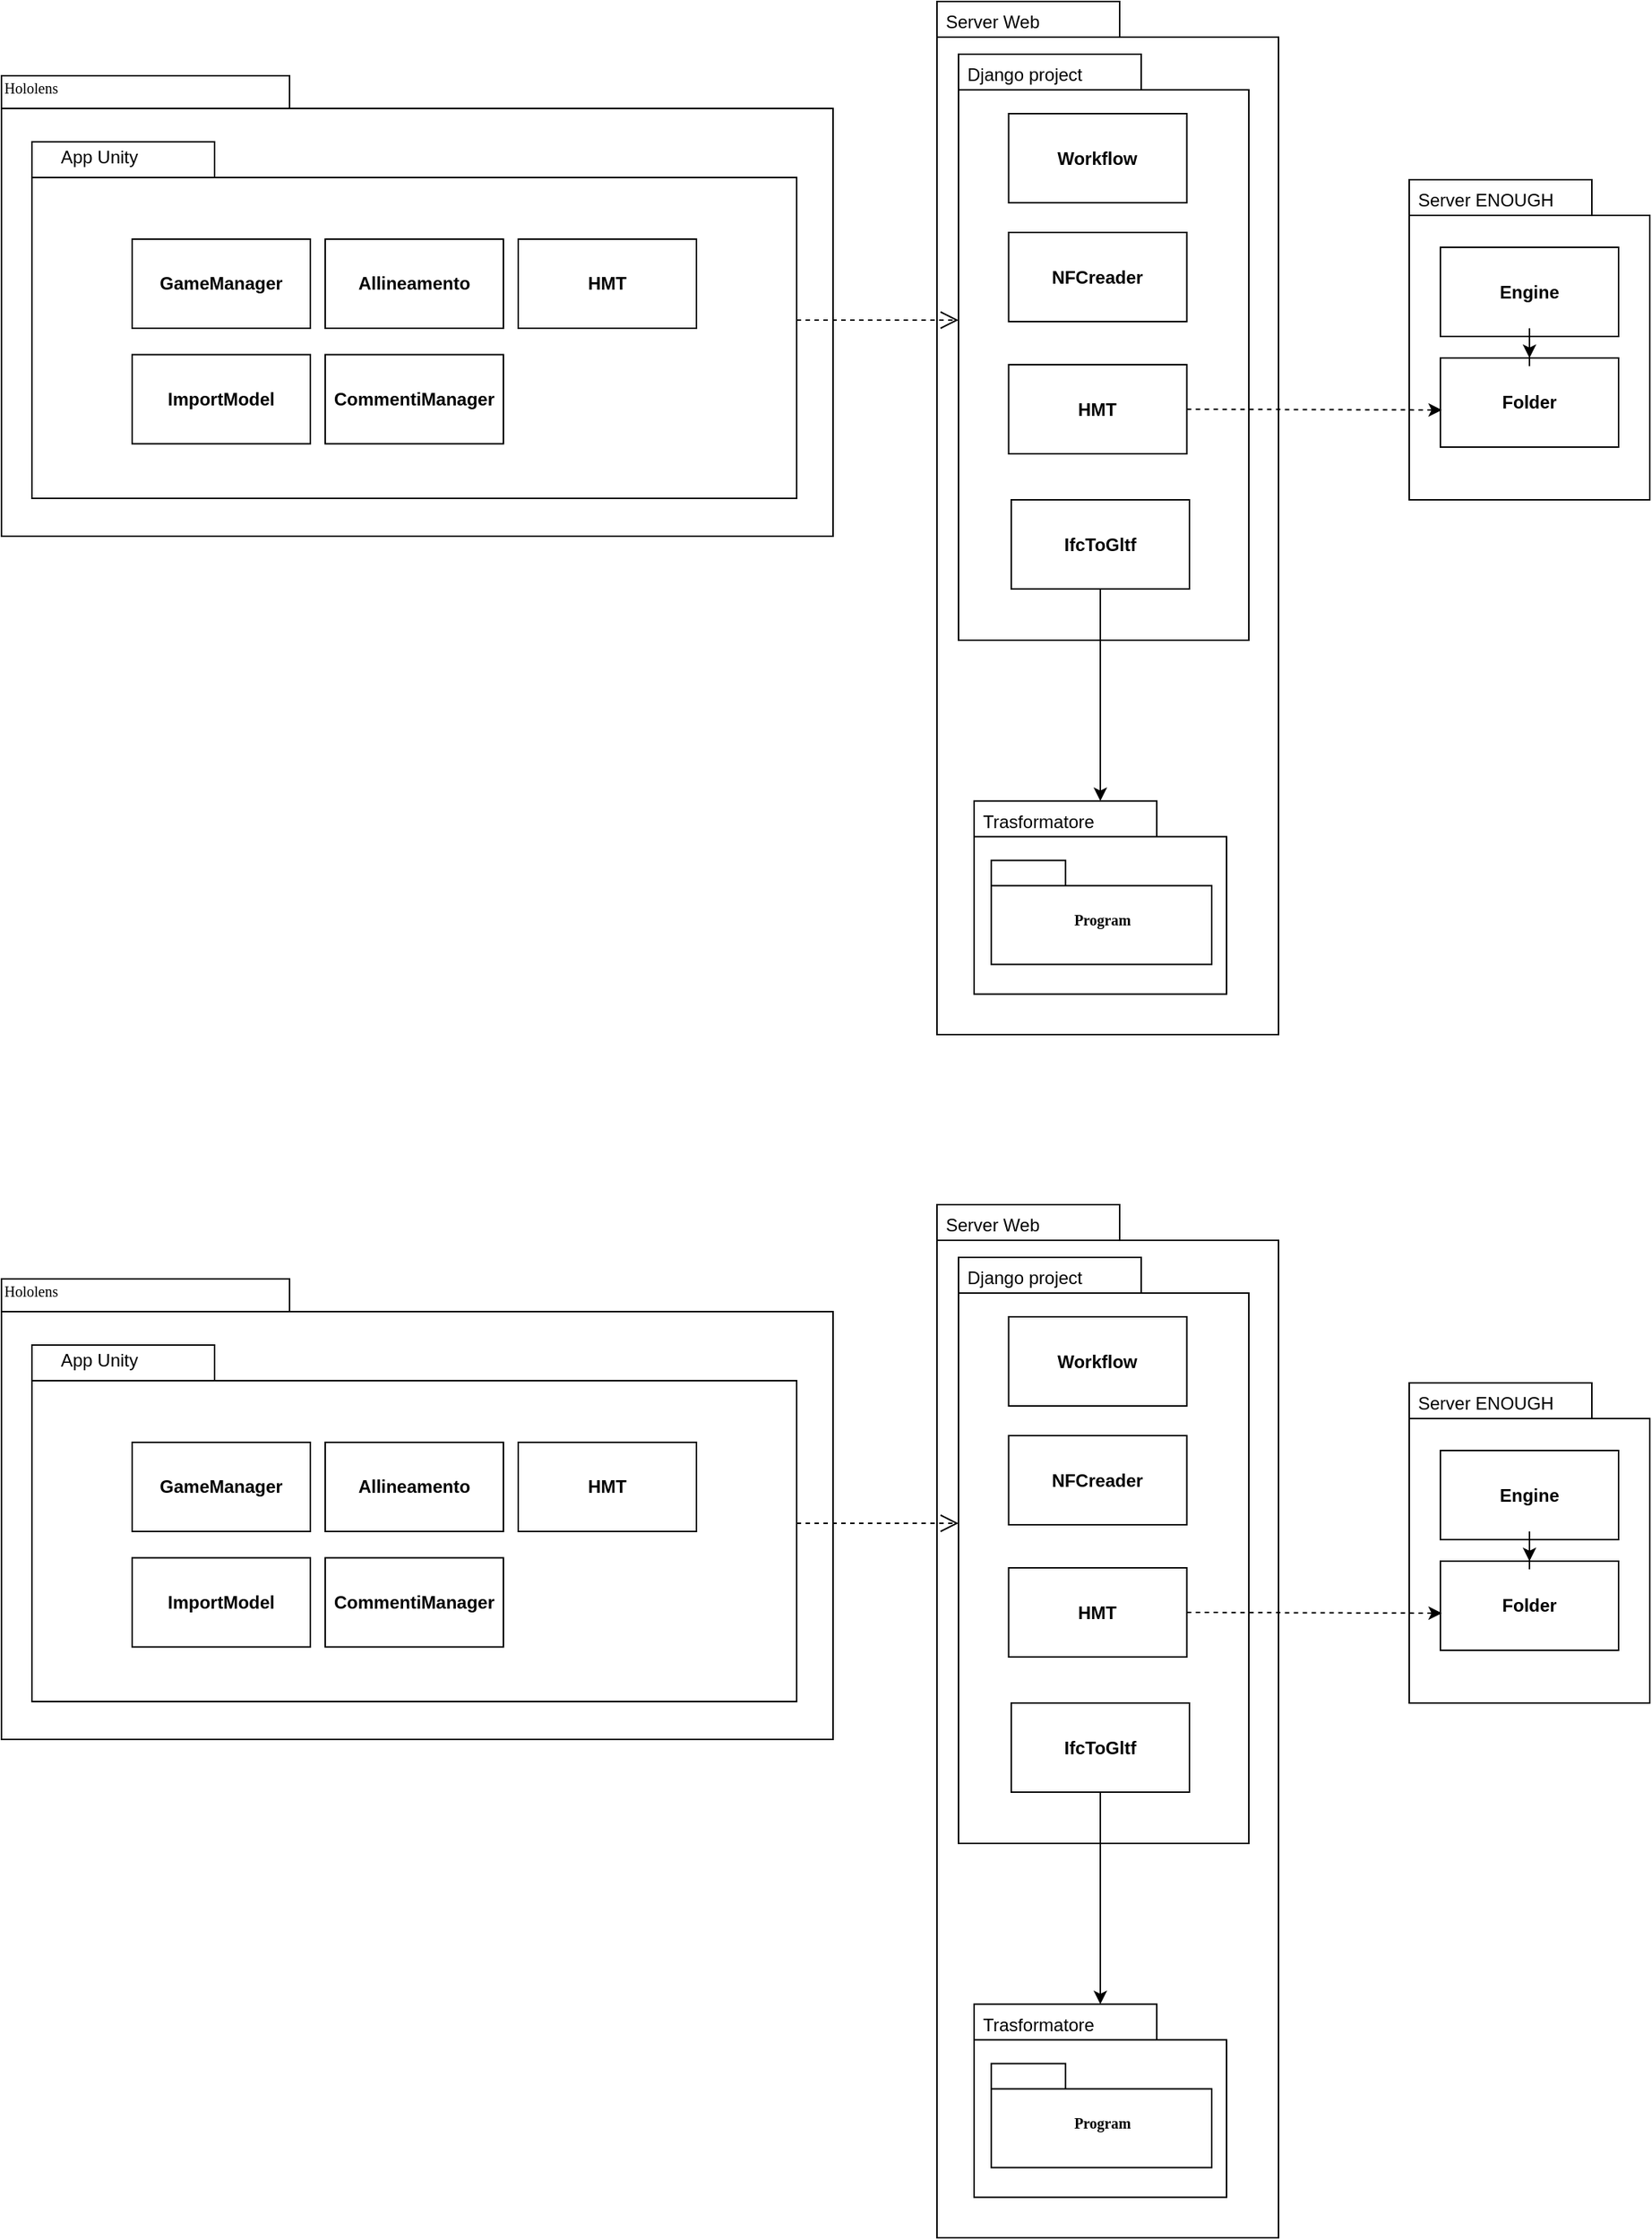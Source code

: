 <mxfile version="23.1.2" type="github">
  <diagram name="Pagina-1" id="3359I1O3hQxR5qLIz3mf">
    <mxGraphModel dx="2665" dy="2122" grid="1" gridSize="10" guides="1" tooltips="1" connect="1" arrows="1" fold="1" page="1" pageScale="1" pageWidth="827" pageHeight="1169" math="0" shadow="0">
      <root>
        <mxCell id="0" />
        <mxCell id="1" parent="0" />
        <mxCell id="4jpKNV3a8cvR91CDWmiR-34" value="" style="shape=folder;fontStyle=1;spacingTop=10;tabWidth=123;tabHeight=24;tabPosition=left;html=1;rounded=0;shadow=0;comic=0;labelBackgroundColor=none;strokeWidth=1;fontFamily=Verdana;fontSize=10;align=center;" vertex="1" parent="1">
          <mxGeometry x="251" y="-1010" width="162" height="215.5" as="geometry" />
        </mxCell>
        <mxCell id="4jpKNV3a8cvR91CDWmiR-35" value="&lt;b&gt;Engine&lt;br&gt;&lt;/b&gt;" style="rounded=0;whiteSpace=wrap;html=1;" vertex="1" parent="1">
          <mxGeometry x="272" y="-964.5" width="120" height="60" as="geometry" />
        </mxCell>
        <mxCell id="4jpKNV3a8cvR91CDWmiR-36" value="&lt;b&gt;Folder&lt;/b&gt;" style="rounded=0;whiteSpace=wrap;html=1;" vertex="1" parent="1">
          <mxGeometry x="272" y="-890" width="120" height="60" as="geometry" />
        </mxCell>
        <mxCell id="4jpKNV3a8cvR91CDWmiR-37" style="edgeStyle=orthogonalEdgeStyle;rounded=0;orthogonalLoop=1;jettySize=auto;html=1;entryX=0.5;entryY=0;entryDx=0;entryDy=0;" edge="1" parent="1" source="4jpKNV3a8cvR91CDWmiR-35" target="4jpKNV3a8cvR91CDWmiR-36">
          <mxGeometry relative="1" as="geometry" />
        </mxCell>
        <mxCell id="4jpKNV3a8cvR91CDWmiR-38" value="Server ENOUGH" style="text;strokeColor=none;fillColor=none;align=left;verticalAlign=top;spacingLeft=4;spacingRight=4;overflow=hidden;rotatable=0;points=[[0,0.5],[1,0.5]];portConstraint=eastwest;" vertex="1" parent="1">
          <mxGeometry x="251" y="-1010" width="125.5" height="26" as="geometry" />
        </mxCell>
        <mxCell id="4jpKNV3a8cvR91CDWmiR-39" value="" style="group" vertex="1" connectable="0" parent="1">
          <mxGeometry x="-67" y="-1130" width="230" height="695.5" as="geometry" />
        </mxCell>
        <mxCell id="4jpKNV3a8cvR91CDWmiR-40" value="" style="group" vertex="1" connectable="0" parent="4jpKNV3a8cvR91CDWmiR-39">
          <mxGeometry width="230" height="695.5" as="geometry" />
        </mxCell>
        <mxCell id="4jpKNV3a8cvR91CDWmiR-41" value="" style="shape=folder;fontStyle=1;spacingTop=10;tabWidth=123;tabHeight=24;tabPosition=left;html=1;rounded=0;shadow=0;comic=0;labelBackgroundColor=none;strokeWidth=1;fontFamily=Verdana;fontSize=10;align=center;" vertex="1" parent="4jpKNV3a8cvR91CDWmiR-40">
          <mxGeometry width="230" height="695.5" as="geometry" />
        </mxCell>
        <mxCell id="4jpKNV3a8cvR91CDWmiR-42" value="" style="group" vertex="1" connectable="0" parent="4jpKNV3a8cvR91CDWmiR-40">
          <mxGeometry x="25" y="538.25" width="180" height="130" as="geometry" />
        </mxCell>
        <mxCell id="4jpKNV3a8cvR91CDWmiR-43" value="" style="shape=folder;fontStyle=1;spacingTop=10;tabWidth=123;tabHeight=24;tabPosition=left;html=1;rounded=0;shadow=0;comic=0;labelBackgroundColor=none;strokeWidth=1;fontFamily=Verdana;fontSize=10;align=center;" vertex="1" parent="4jpKNV3a8cvR91CDWmiR-42">
          <mxGeometry width="170" height="130" as="geometry" />
        </mxCell>
        <mxCell id="4jpKNV3a8cvR91CDWmiR-44" value="Program" style="shape=folder;fontStyle=1;spacingTop=10;tabWidth=50;tabHeight=17;tabPosition=left;html=1;rounded=0;shadow=0;comic=0;labelBackgroundColor=none;strokeWidth=1;fontFamily=Verdana;fontSize=10;align=center;" vertex="1" parent="4jpKNV3a8cvR91CDWmiR-42">
          <mxGeometry x="11.57" y="40" width="148.43" height="70" as="geometry" />
        </mxCell>
        <mxCell id="4jpKNV3a8cvR91CDWmiR-45" value="Trasformatore" style="text;strokeColor=none;fillColor=none;align=left;verticalAlign=top;spacingLeft=4;spacingRight=4;overflow=hidden;rotatable=0;points=[[0,0.5],[1,0.5]];portConstraint=eastwest;" vertex="1" parent="4jpKNV3a8cvR91CDWmiR-42">
          <mxGeometry width="90" height="26" as="geometry" />
        </mxCell>
        <mxCell id="4jpKNV3a8cvR91CDWmiR-46" value="" style="shape=folder;fontStyle=1;spacingTop=10;tabWidth=123;tabHeight=24;tabPosition=left;html=1;rounded=0;shadow=0;comic=0;labelBackgroundColor=none;strokeWidth=1;fontFamily=Verdana;fontSize=10;align=center;" vertex="1" parent="4jpKNV3a8cvR91CDWmiR-40">
          <mxGeometry x="14.5" y="35.5" width="195.5" height="394.5" as="geometry" />
        </mxCell>
        <mxCell id="4jpKNV3a8cvR91CDWmiR-47" style="edgeStyle=orthogonalEdgeStyle;rounded=0;orthogonalLoop=1;jettySize=auto;html=1;exitX=0.5;exitY=1;exitDx=0;exitDy=0;" edge="1" parent="4jpKNV3a8cvR91CDWmiR-40" source="4jpKNV3a8cvR91CDWmiR-51" target="4jpKNV3a8cvR91CDWmiR-43">
          <mxGeometry relative="1" as="geometry">
            <Array as="points" />
            <mxPoint x="115" y="435.5" as="sourcePoint" />
          </mxGeometry>
        </mxCell>
        <mxCell id="4jpKNV3a8cvR91CDWmiR-48" value="Django project" style="text;strokeColor=none;fillColor=none;align=left;verticalAlign=top;spacingLeft=4;spacingRight=4;overflow=hidden;rotatable=0;points=[[0,0.5],[1,0.5]];portConstraint=eastwest;" vertex="1" parent="4jpKNV3a8cvR91CDWmiR-40">
          <mxGeometry x="14.5" y="35.5" width="125.5" height="26" as="geometry" />
        </mxCell>
        <mxCell id="4jpKNV3a8cvR91CDWmiR-49" value="&lt;b&gt;Workflow&lt;br&gt;&lt;/b&gt;" style="rounded=0;whiteSpace=wrap;html=1;" vertex="1" parent="4jpKNV3a8cvR91CDWmiR-40">
          <mxGeometry x="48.25" y="75.5" width="120" height="60" as="geometry" />
        </mxCell>
        <mxCell id="4jpKNV3a8cvR91CDWmiR-50" value="&lt;b&gt;NFCreader&lt;/b&gt;" style="rounded=0;whiteSpace=wrap;html=1;" vertex="1" parent="4jpKNV3a8cvR91CDWmiR-40">
          <mxGeometry x="48.25" y="155.5" width="120" height="60" as="geometry" />
        </mxCell>
        <mxCell id="4jpKNV3a8cvR91CDWmiR-51" value="&lt;b&gt;IfcToGltf&lt;/b&gt;" style="rounded=0;whiteSpace=wrap;html=1;" vertex="1" parent="4jpKNV3a8cvR91CDWmiR-40">
          <mxGeometry x="50" y="335.5" width="120" height="60" as="geometry" />
        </mxCell>
        <mxCell id="4jpKNV3a8cvR91CDWmiR-52" value="&lt;b&gt;HMT&lt;/b&gt;" style="rounded=0;whiteSpace=wrap;html=1;" vertex="1" parent="4jpKNV3a8cvR91CDWmiR-40">
          <mxGeometry x="48.25" y="244.5" width="120" height="60" as="geometry" />
        </mxCell>
        <mxCell id="4jpKNV3a8cvR91CDWmiR-53" value="Server Web" style="text;strokeColor=none;fillColor=none;align=left;verticalAlign=top;spacingLeft=4;spacingRight=4;overflow=hidden;rotatable=0;points=[[0,0.5],[1,0.5]];portConstraint=eastwest;" vertex="1" parent="1">
          <mxGeometry x="-67" y="-1130" width="80" height="26" as="geometry" />
        </mxCell>
        <mxCell id="4jpKNV3a8cvR91CDWmiR-54" value="" style="endArrow=classic;dashed=1;html=1;rounded=0;exitX=1;exitY=0.5;exitDx=0;exitDy=0;" edge="1" parent="1" source="4jpKNV3a8cvR91CDWmiR-52">
          <mxGeometry width="50" height="50" relative="1" as="geometry">
            <mxPoint x="141" y="-912.5" as="sourcePoint" />
            <mxPoint x="273" y="-855" as="targetPoint" />
            <Array as="points" />
          </mxGeometry>
        </mxCell>
        <mxCell id="4jpKNV3a8cvR91CDWmiR-55" value="" style="shape=folder;fontStyle=1;spacingTop=10;tabWidth=194;tabHeight=22;tabPosition=left;html=1;rounded=0;shadow=0;comic=0;labelBackgroundColor=none;strokeWidth=1;fillColor=none;fontFamily=Verdana;fontSize=10;align=center;" vertex="1" parent="1">
          <mxGeometry x="-697" y="-1080" width="560" height="310" as="geometry" />
        </mxCell>
        <mxCell id="4jpKNV3a8cvR91CDWmiR-56" value="Hololens" style="text;html=1;align=left;verticalAlign=top;spacingTop=-4;fontSize=10;fontFamily=Verdana" vertex="1" parent="4jpKNV3a8cvR91CDWmiR-55">
          <mxGeometry width="125.517" height="20" as="geometry" />
        </mxCell>
        <mxCell id="4jpKNV3a8cvR91CDWmiR-57" value="" style="shape=folder;fontStyle=1;spacingTop=10;tabWidth=123;tabHeight=24;tabPosition=left;html=1;rounded=0;shadow=0;comic=0;labelBackgroundColor=none;strokeColor=#000000;strokeWidth=1;fillColor=#ffffff;fontFamily=Verdana;fontSize=10;fontColor=#000000;align=center;" vertex="1" parent="1">
          <mxGeometry x="-676.5" y="-1035.5" width="515" height="240" as="geometry" />
        </mxCell>
        <mxCell id="4jpKNV3a8cvR91CDWmiR-58" value="App Unity" style="text;html=1;strokeColor=none;fillColor=none;align=center;verticalAlign=middle;whiteSpace=wrap;rounded=0;" vertex="1" parent="1">
          <mxGeometry x="-676.5" y="-1035.5" width="89.5" height="20" as="geometry" />
        </mxCell>
        <mxCell id="4jpKNV3a8cvR91CDWmiR-59" value="&lt;b&gt;GameManager&lt;/b&gt;" style="rounded=0;whiteSpace=wrap;html=1;" vertex="1" parent="1">
          <mxGeometry x="-609" y="-970" width="120" height="60" as="geometry" />
        </mxCell>
        <mxCell id="4jpKNV3a8cvR91CDWmiR-60" value="&lt;b&gt;ImportModel&lt;/b&gt;" style="rounded=0;whiteSpace=wrap;html=1;" vertex="1" parent="1">
          <mxGeometry x="-609" y="-892.25" width="120" height="60" as="geometry" />
        </mxCell>
        <mxCell id="4jpKNV3a8cvR91CDWmiR-61" value="&lt;b&gt;Allineamento&lt;/b&gt;" style="rounded=0;whiteSpace=wrap;html=1;" vertex="1" parent="1">
          <mxGeometry x="-479" y="-970" width="120" height="60" as="geometry" />
        </mxCell>
        <mxCell id="4jpKNV3a8cvR91CDWmiR-62" value="&lt;b&gt;HMT&lt;/b&gt;" style="rounded=0;whiteSpace=wrap;html=1;" vertex="1" parent="1">
          <mxGeometry x="-349" y="-970" width="120" height="60" as="geometry" />
        </mxCell>
        <mxCell id="4jpKNV3a8cvR91CDWmiR-63" value="&lt;b&gt;CommentiManager&lt;/b&gt;" style="rounded=0;whiteSpace=wrap;html=1;" vertex="1" parent="1">
          <mxGeometry x="-479" y="-892.25" width="120" height="60" as="geometry" />
        </mxCell>
        <mxCell id="4jpKNV3a8cvR91CDWmiR-64" style="edgeStyle=elbowEdgeStyle;rounded=0;html=1;dashed=1;labelBackgroundColor=none;startFill=0;endArrow=open;endFill=0;endSize=10;fontFamily=Verdana;fontSize=10;elbow=vertical;" edge="1" parent="1" source="4jpKNV3a8cvR91CDWmiR-57" target="4jpKNV3a8cvR91CDWmiR-46">
          <mxGeometry relative="1" as="geometry" />
        </mxCell>
        <mxCell id="4jpKNV3a8cvR91CDWmiR-65" value="" style="shape=folder;fontStyle=1;spacingTop=10;tabWidth=123;tabHeight=24;tabPosition=left;html=1;rounded=0;shadow=0;comic=0;labelBackgroundColor=none;strokeWidth=1;fontFamily=Verdana;fontSize=10;align=center;" vertex="1" parent="1">
          <mxGeometry x="251" y="-200" width="162" height="215.5" as="geometry" />
        </mxCell>
        <mxCell id="4jpKNV3a8cvR91CDWmiR-66" value="&lt;b&gt;Engine&lt;br&gt;&lt;/b&gt;" style="rounded=0;whiteSpace=wrap;html=1;" vertex="1" parent="1">
          <mxGeometry x="272" y="-154.5" width="120" height="60" as="geometry" />
        </mxCell>
        <mxCell id="4jpKNV3a8cvR91CDWmiR-67" value="&lt;b&gt;Folder&lt;/b&gt;" style="rounded=0;whiteSpace=wrap;html=1;" vertex="1" parent="1">
          <mxGeometry x="272" y="-80" width="120" height="60" as="geometry" />
        </mxCell>
        <mxCell id="4jpKNV3a8cvR91CDWmiR-68" style="edgeStyle=orthogonalEdgeStyle;rounded=0;orthogonalLoop=1;jettySize=auto;html=1;entryX=0.5;entryY=0;entryDx=0;entryDy=0;" edge="1" parent="1" source="4jpKNV3a8cvR91CDWmiR-66" target="4jpKNV3a8cvR91CDWmiR-67">
          <mxGeometry relative="1" as="geometry" />
        </mxCell>
        <mxCell id="4jpKNV3a8cvR91CDWmiR-69" value="Server ENOUGH" style="text;strokeColor=none;fillColor=none;align=left;verticalAlign=top;spacingLeft=4;spacingRight=4;overflow=hidden;rotatable=0;points=[[0,0.5],[1,0.5]];portConstraint=eastwest;" vertex="1" parent="1">
          <mxGeometry x="251" y="-200" width="125.5" height="26" as="geometry" />
        </mxCell>
        <mxCell id="4jpKNV3a8cvR91CDWmiR-70" value="" style="group" vertex="1" connectable="0" parent="1">
          <mxGeometry x="-67" y="-320" width="230" height="695.5" as="geometry" />
        </mxCell>
        <mxCell id="4jpKNV3a8cvR91CDWmiR-71" value="" style="group" vertex="1" connectable="0" parent="4jpKNV3a8cvR91CDWmiR-70">
          <mxGeometry width="230" height="695.5" as="geometry" />
        </mxCell>
        <mxCell id="4jpKNV3a8cvR91CDWmiR-72" value="" style="shape=folder;fontStyle=1;spacingTop=10;tabWidth=123;tabHeight=24;tabPosition=left;html=1;rounded=0;shadow=0;comic=0;labelBackgroundColor=none;strokeWidth=1;fontFamily=Verdana;fontSize=10;align=center;" vertex="1" parent="4jpKNV3a8cvR91CDWmiR-71">
          <mxGeometry width="230" height="695.5" as="geometry" />
        </mxCell>
        <mxCell id="4jpKNV3a8cvR91CDWmiR-73" value="" style="group" vertex="1" connectable="0" parent="4jpKNV3a8cvR91CDWmiR-71">
          <mxGeometry x="25" y="538.25" width="180" height="130" as="geometry" />
        </mxCell>
        <mxCell id="4jpKNV3a8cvR91CDWmiR-74" value="" style="shape=folder;fontStyle=1;spacingTop=10;tabWidth=123;tabHeight=24;tabPosition=left;html=1;rounded=0;shadow=0;comic=0;labelBackgroundColor=none;strokeWidth=1;fontFamily=Verdana;fontSize=10;align=center;" vertex="1" parent="4jpKNV3a8cvR91CDWmiR-73">
          <mxGeometry width="170" height="130" as="geometry" />
        </mxCell>
        <mxCell id="4jpKNV3a8cvR91CDWmiR-75" value="Program" style="shape=folder;fontStyle=1;spacingTop=10;tabWidth=50;tabHeight=17;tabPosition=left;html=1;rounded=0;shadow=0;comic=0;labelBackgroundColor=none;strokeWidth=1;fontFamily=Verdana;fontSize=10;align=center;" vertex="1" parent="4jpKNV3a8cvR91CDWmiR-73">
          <mxGeometry x="11.57" y="40" width="148.43" height="70" as="geometry" />
        </mxCell>
        <mxCell id="4jpKNV3a8cvR91CDWmiR-76" value="Trasformatore" style="text;strokeColor=none;fillColor=none;align=left;verticalAlign=top;spacingLeft=4;spacingRight=4;overflow=hidden;rotatable=0;points=[[0,0.5],[1,0.5]];portConstraint=eastwest;" vertex="1" parent="4jpKNV3a8cvR91CDWmiR-73">
          <mxGeometry width="90" height="26" as="geometry" />
        </mxCell>
        <mxCell id="4jpKNV3a8cvR91CDWmiR-77" value="" style="shape=folder;fontStyle=1;spacingTop=10;tabWidth=123;tabHeight=24;tabPosition=left;html=1;rounded=0;shadow=0;comic=0;labelBackgroundColor=none;strokeWidth=1;fontFamily=Verdana;fontSize=10;align=center;" vertex="1" parent="4jpKNV3a8cvR91CDWmiR-71">
          <mxGeometry x="14.5" y="35.5" width="195.5" height="394.5" as="geometry" />
        </mxCell>
        <mxCell id="4jpKNV3a8cvR91CDWmiR-78" style="edgeStyle=orthogonalEdgeStyle;rounded=0;orthogonalLoop=1;jettySize=auto;html=1;exitX=0.5;exitY=1;exitDx=0;exitDy=0;" edge="1" parent="4jpKNV3a8cvR91CDWmiR-71" source="4jpKNV3a8cvR91CDWmiR-82" target="4jpKNV3a8cvR91CDWmiR-74">
          <mxGeometry relative="1" as="geometry">
            <Array as="points" />
            <mxPoint x="115" y="435.5" as="sourcePoint" />
          </mxGeometry>
        </mxCell>
        <mxCell id="4jpKNV3a8cvR91CDWmiR-79" value="Django project" style="text;strokeColor=none;fillColor=none;align=left;verticalAlign=top;spacingLeft=4;spacingRight=4;overflow=hidden;rotatable=0;points=[[0,0.5],[1,0.5]];portConstraint=eastwest;" vertex="1" parent="4jpKNV3a8cvR91CDWmiR-71">
          <mxGeometry x="14.5" y="35.5" width="125.5" height="26" as="geometry" />
        </mxCell>
        <mxCell id="4jpKNV3a8cvR91CDWmiR-80" value="&lt;b&gt;Workflow&lt;br&gt;&lt;/b&gt;" style="rounded=0;whiteSpace=wrap;html=1;" vertex="1" parent="4jpKNV3a8cvR91CDWmiR-71">
          <mxGeometry x="48.25" y="75.5" width="120" height="60" as="geometry" />
        </mxCell>
        <mxCell id="4jpKNV3a8cvR91CDWmiR-81" value="&lt;b&gt;NFCreader&lt;/b&gt;" style="rounded=0;whiteSpace=wrap;html=1;" vertex="1" parent="4jpKNV3a8cvR91CDWmiR-71">
          <mxGeometry x="48.25" y="155.5" width="120" height="60" as="geometry" />
        </mxCell>
        <mxCell id="4jpKNV3a8cvR91CDWmiR-82" value="&lt;b&gt;IfcToGltf&lt;/b&gt;" style="rounded=0;whiteSpace=wrap;html=1;" vertex="1" parent="4jpKNV3a8cvR91CDWmiR-71">
          <mxGeometry x="50" y="335.5" width="120" height="60" as="geometry" />
        </mxCell>
        <mxCell id="4jpKNV3a8cvR91CDWmiR-83" value="&lt;b&gt;HMT&lt;/b&gt;" style="rounded=0;whiteSpace=wrap;html=1;" vertex="1" parent="4jpKNV3a8cvR91CDWmiR-71">
          <mxGeometry x="48.25" y="244.5" width="120" height="60" as="geometry" />
        </mxCell>
        <mxCell id="4jpKNV3a8cvR91CDWmiR-84" value="Server Web" style="text;strokeColor=none;fillColor=none;align=left;verticalAlign=top;spacingLeft=4;spacingRight=4;overflow=hidden;rotatable=0;points=[[0,0.5],[1,0.5]];portConstraint=eastwest;" vertex="1" parent="1">
          <mxGeometry x="-67" y="-320" width="80" height="26" as="geometry" />
        </mxCell>
        <mxCell id="4jpKNV3a8cvR91CDWmiR-85" value="" style="endArrow=classic;dashed=1;html=1;rounded=0;exitX=1;exitY=0.5;exitDx=0;exitDy=0;" edge="1" parent="1" source="4jpKNV3a8cvR91CDWmiR-83">
          <mxGeometry width="50" height="50" relative="1" as="geometry">
            <mxPoint x="141" y="-102.5" as="sourcePoint" />
            <mxPoint x="273" y="-45" as="targetPoint" />
            <Array as="points" />
          </mxGeometry>
        </mxCell>
        <mxCell id="4jpKNV3a8cvR91CDWmiR-86" value="" style="shape=folder;fontStyle=1;spacingTop=10;tabWidth=194;tabHeight=22;tabPosition=left;html=1;rounded=0;shadow=0;comic=0;labelBackgroundColor=none;strokeWidth=1;fillColor=none;fontFamily=Verdana;fontSize=10;align=center;" vertex="1" parent="1">
          <mxGeometry x="-697" y="-270" width="560" height="310" as="geometry" />
        </mxCell>
        <mxCell id="4jpKNV3a8cvR91CDWmiR-87" value="Hololens" style="text;html=1;align=left;verticalAlign=top;spacingTop=-4;fontSize=10;fontFamily=Verdana" vertex="1" parent="4jpKNV3a8cvR91CDWmiR-86">
          <mxGeometry width="125.517" height="20" as="geometry" />
        </mxCell>
        <mxCell id="4jpKNV3a8cvR91CDWmiR-88" value="" style="shape=folder;fontStyle=1;spacingTop=10;tabWidth=123;tabHeight=24;tabPosition=left;html=1;rounded=0;shadow=0;comic=0;labelBackgroundColor=none;strokeColor=#000000;strokeWidth=1;fillColor=#ffffff;fontFamily=Verdana;fontSize=10;fontColor=#000000;align=center;" vertex="1" parent="1">
          <mxGeometry x="-676.5" y="-225.5" width="515" height="240" as="geometry" />
        </mxCell>
        <mxCell id="4jpKNV3a8cvR91CDWmiR-89" value="App Unity" style="text;html=1;strokeColor=none;fillColor=none;align=center;verticalAlign=middle;whiteSpace=wrap;rounded=0;" vertex="1" parent="1">
          <mxGeometry x="-676.5" y="-225.5" width="89.5" height="20" as="geometry" />
        </mxCell>
        <mxCell id="4jpKNV3a8cvR91CDWmiR-90" value="&lt;b&gt;GameManager&lt;/b&gt;" style="rounded=0;whiteSpace=wrap;html=1;" vertex="1" parent="1">
          <mxGeometry x="-609" y="-160" width="120" height="60" as="geometry" />
        </mxCell>
        <mxCell id="4jpKNV3a8cvR91CDWmiR-91" value="&lt;b&gt;ImportModel&lt;/b&gt;" style="rounded=0;whiteSpace=wrap;html=1;" vertex="1" parent="1">
          <mxGeometry x="-609" y="-82.25" width="120" height="60" as="geometry" />
        </mxCell>
        <mxCell id="4jpKNV3a8cvR91CDWmiR-92" value="&lt;b&gt;Allineamento&lt;/b&gt;" style="rounded=0;whiteSpace=wrap;html=1;" vertex="1" parent="1">
          <mxGeometry x="-479" y="-160" width="120" height="60" as="geometry" />
        </mxCell>
        <mxCell id="4jpKNV3a8cvR91CDWmiR-93" value="&lt;b&gt;HMT&lt;/b&gt;" style="rounded=0;whiteSpace=wrap;html=1;" vertex="1" parent="1">
          <mxGeometry x="-349" y="-160" width="120" height="60" as="geometry" />
        </mxCell>
        <mxCell id="4jpKNV3a8cvR91CDWmiR-94" value="&lt;b&gt;CommentiManager&lt;/b&gt;" style="rounded=0;whiteSpace=wrap;html=1;" vertex="1" parent="1">
          <mxGeometry x="-479" y="-82.25" width="120" height="60" as="geometry" />
        </mxCell>
        <mxCell id="4jpKNV3a8cvR91CDWmiR-95" style="edgeStyle=elbowEdgeStyle;rounded=0;html=1;dashed=1;labelBackgroundColor=none;startFill=0;endArrow=open;endFill=0;endSize=10;fontFamily=Verdana;fontSize=10;elbow=vertical;" edge="1" parent="1" source="4jpKNV3a8cvR91CDWmiR-88" target="4jpKNV3a8cvR91CDWmiR-77">
          <mxGeometry relative="1" as="geometry" />
        </mxCell>
      </root>
    </mxGraphModel>
  </diagram>
</mxfile>
